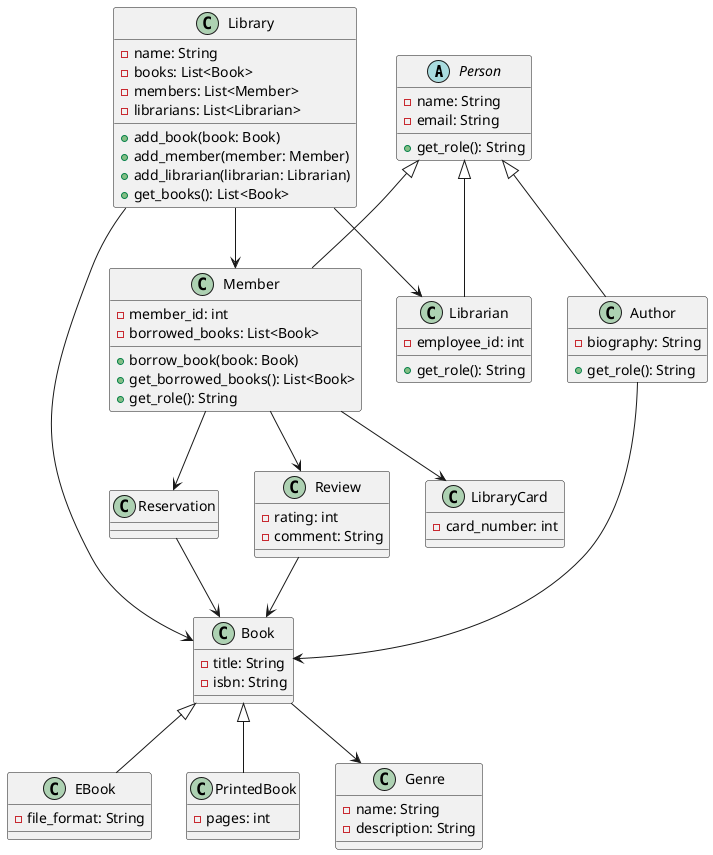 @startuml
abstract class Person {
  - name: String
  - email: String
  + get_role(): String
}

class Author {
  - biography: String
  + get_role(): String
}

class Member {
  - member_id: int
  - borrowed_books: List<Book>
  + borrow_book(book: Book)
  + get_borrowed_books(): List<Book>
  + get_role(): String
}

class Librarian {
  - employee_id: int
  + get_role(): String
}

class Book {
  - title: String
  - isbn: String
}

class EBook {
  - file_format: String
}

class PrintedBook {
  - pages: int
}

class Library {
  - name: String
  - books: List<Book>
  - members: List<Member>
  - librarians: List<Librarian>
  + add_book(book: Book)
  + add_member(member: Member)
  + add_librarian(librarian: Librarian)
  + get_books(): List<Book>
}

class LibraryCard {
  - card_number: int
}

class Reservation {
}

class Review {
  - rating: int
  - comment: String
}

class Genre {
  - name: String
  - description: String
}

Person <|-- Author
Person <|-- Member
Person <|-- Librarian

Book <|-- EBook
Book <|-- PrintedBook

Author --> Book
Book --> Genre
Member --> Reservation
Member --> Review
Member --> LibraryCard
Library --> Book
Library --> Member
Library --> Librarian
Reservation --> Book
Review --> Book
@enduml
